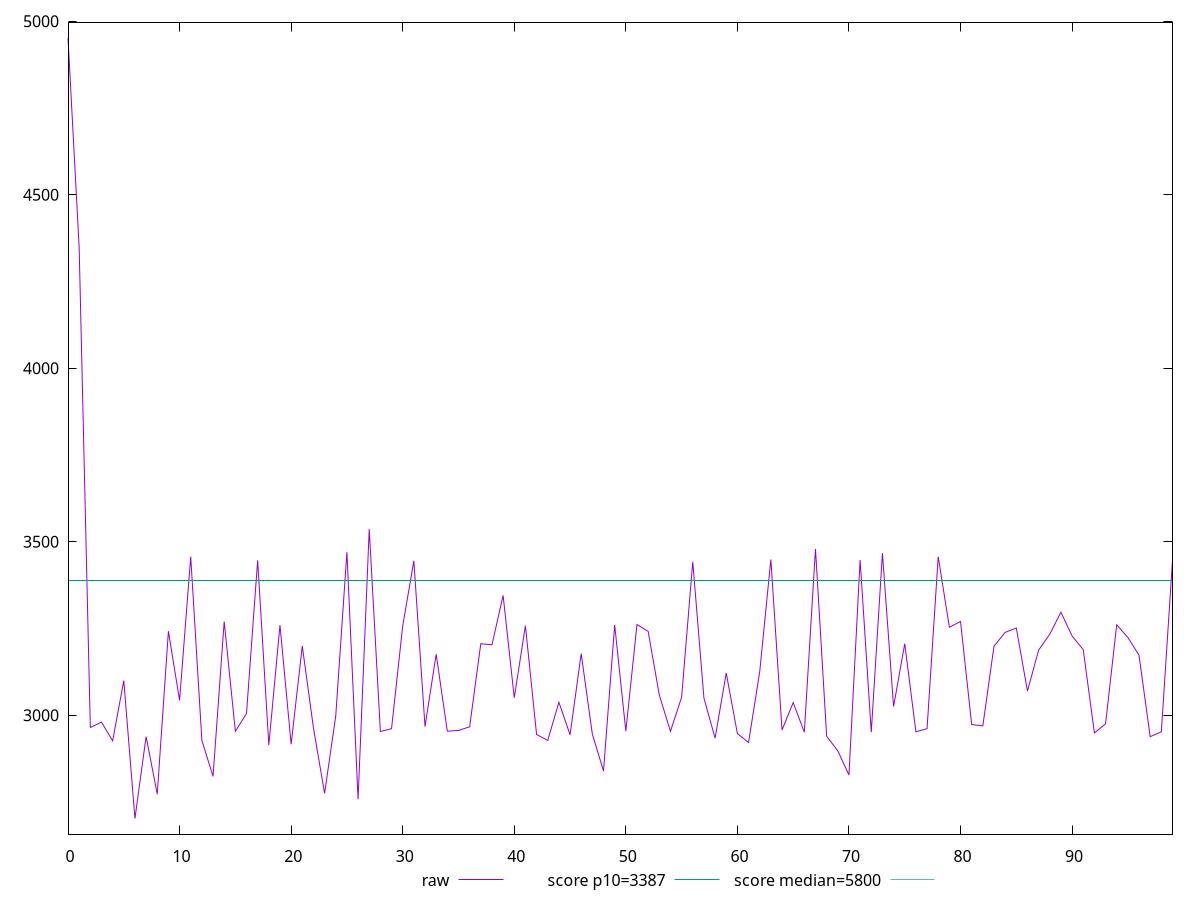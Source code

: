 reset

$raw <<EOF
0 4952.002311760348
1 4348.03346625921
2 2964.42596192958
3 2979.8450426396334
4 2925.826399646956
5 3099.6446514581403
6 2702.0281316606333
7 2938.124139314107
8 2772.538340574411
9 3241.9043266208514
10 3042.5225904038457
11 3456.6566713877955
12 2927.024915407712
13 2823.464945062677
14 3269.6981520106406
15 2953.4851142384505
16 3004.777862781688
17 3446.3399862935894
18 2913.4500696089067
19 3259.566838783149
20 2916.1983190904994
21 3199.2734212784935
22 2963.195214306333
23 2774.661930902738
24 2998.0918326829637
25 3469.7496302217287
26 2757.534499881852
27 3536.3031257317202
28 2952.8859868466157
29 2960.943079754732
30 3256.6922603647427
31 3444.783359595698
32 2967.044717909436
33 3175.7026449440423
34 2953.8994326091206
35 2955.7808603784006
36 2966.4264935828337
37 3205.9171078214486
38 3202.6502628345993
39 3345.1475696336406
40 3050.2329677491684
41 3257.76700023238
42 2944.214081878692
43 2927.083221312989
44 3037.0159013571797
45 2943.464102378284
46 3176.9800019173254
47 2945.2402273227426
48 2839.0220557617304
49 3259.732507732818
50 2953.822522178121
51 3261.3234068357124
52 3241.4390866536137
53 3057.97151771714
54 2953.239931441355
55 3051.6505914747727
56 3441.9559296478747
57 3049.33713779508
58 2933.536365094856
59 3121.3370702695474
60 2946.8358509265317
61 2921.1752151143
62 3124.6483712313884
63 3448.6507042921266
64 2956.871816732947
65 3036.1696265640035
66 2950.8705806604994
67 3478.8587904619208
68 2939.1801489782392
69 2896.8836451322
70 2827.4044965825265
71 3447.0324163574724
72 2950.8723249201985
73 3466.706913023651
74 3024.8237024593054
75 3205.763513605765
76 2952.030350277418
77 2960.9851253417783
78 3456.4390818970464
79 3253.3621772703473
80 3269.9515605339407
81 2972.6991974539774
82 2969.2433567376756
83 3198.4996050577806
84 3238.507066836544
85 3251.035175521927
86 3069.4635454841145
87 3187.377666340093
88 3233.286463167029
89 3296.7728623277303
90 3228.183443238363
91 3188.5971491993096
92 2948.618410075696
93 2975.0666564503376
94 3260.317391856674
95 3223.778363945667
96 3172.8275425379998
97 2937.872735958025
98 2952.1678481349086
99 3445.634858323998
EOF

set key outside below
set xrange [0:99]
set yrange [2657.028648058639:4997.001795362342]
set trange [2657.028648058639:4997.001795362342]
set terminal svg size 640, 500 enhanced background rgb 'white'
set output "reports/report_00032_2021-02-25T10-28-15.087Z/speed-index/samples/music/raw/values.svg"

plot $raw title "raw" with line, \
     3387 title "score p10=3387", \
     5800 title "score median=5800"

reset
